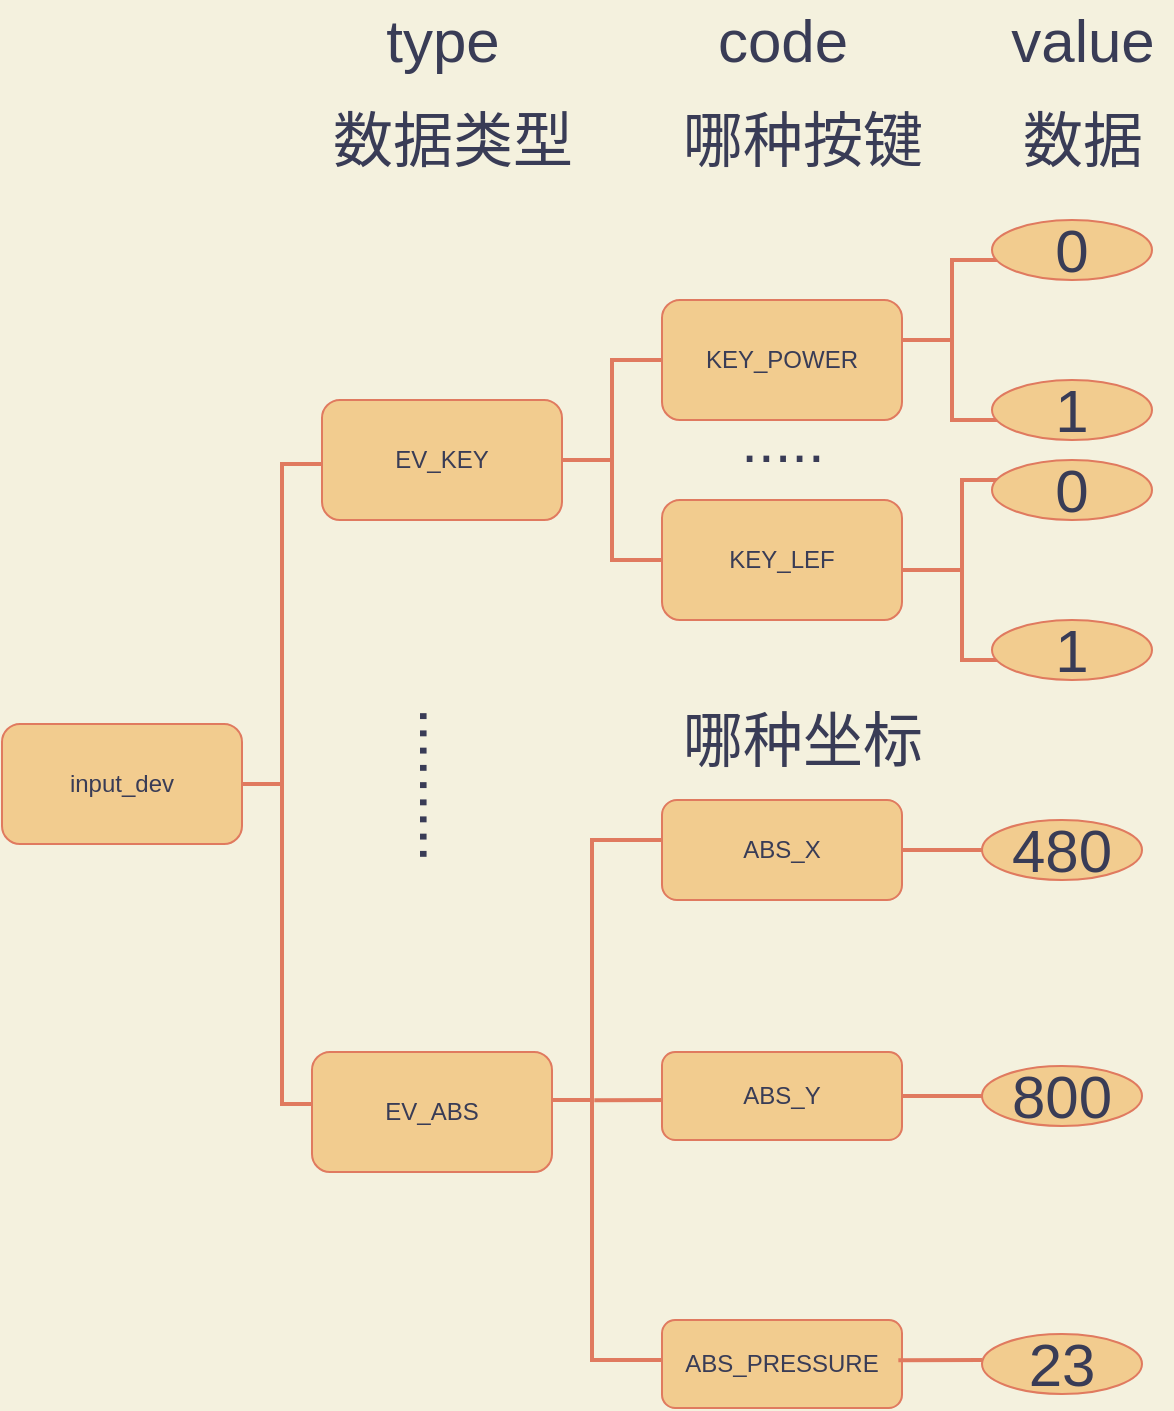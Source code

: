 <mxfile version="13.10.0" type="embed">
    <diagram id="Weqhh0mCgooDkqmdmX20" name="第 1 页">
        <mxGraphModel dx="1195" dy="745" grid="1" gridSize="10" guides="1" tooltips="1" connect="1" arrows="1" fold="1" page="1" pageScale="1" pageWidth="827" pageHeight="1169" background="#F4F1DE" math="0" shadow="0">
            <root>
                <mxCell id="0"/>
                <mxCell id="1" parent="0"/>
                <mxCell id="12" value="" style="strokeWidth=2;html=1;shape=mxgraph.flowchart.annotation_2;align=left;labelPosition=right;pointerEvents=1;rounded=0;sketch=0;fillColor=#F2CC8F;strokeColor=#E07A5F;fontColor=#393C56;horizontal=1;" vertex="1" parent="1">
                    <mxGeometry x="160" y="342" width="60" height="320" as="geometry"/>
                </mxCell>
                <mxCell id="13" value="input_dev" style="rounded=1;whiteSpace=wrap;html=1;sketch=0;strokeColor=#E07A5F;fillColor=#F2CC8F;fontColor=#393C56;" vertex="1" parent="1">
                    <mxGeometry x="50" y="472" width="120" height="60" as="geometry"/>
                </mxCell>
                <mxCell id="14" value="EV_KEY" style="rounded=1;whiteSpace=wrap;html=1;sketch=0;strokeColor=#E07A5F;fillColor=#F2CC8F;fontColor=#393C56;" vertex="1" parent="1">
                    <mxGeometry x="210" y="310" width="120" height="60" as="geometry"/>
                </mxCell>
                <mxCell id="16" value="" style="strokeWidth=2;html=1;shape=mxgraph.flowchart.annotation_2;align=left;labelPosition=right;pointerEvents=1;rounded=0;sketch=0;fillColor=#F2CC8F;fontColor=#393C56;strokeColor=#E07A5F;" vertex="1" parent="1">
                    <mxGeometry x="330" y="290" width="50" height="100" as="geometry"/>
                </mxCell>
                <mxCell id="17" value="KEY_POWER" style="rounded=1;whiteSpace=wrap;html=1;sketch=0;strokeColor=#E07A5F;fillColor=#F2CC8F;fontColor=#393C56;" vertex="1" parent="1">
                    <mxGeometry x="380" y="260" width="120" height="60" as="geometry"/>
                </mxCell>
                <mxCell id="18" value="KEY_LEF" style="rounded=1;whiteSpace=wrap;html=1;sketch=0;strokeColor=#E07A5F;fillColor=#F2CC8F;fontColor=#393C56;" vertex="1" parent="1">
                    <mxGeometry x="380" y="360" width="120" height="60" as="geometry"/>
                </mxCell>
                <mxCell id="19" value="&lt;font style=&quot;font-size: 31px&quot;&gt;.........&lt;br&gt;&lt;/font&gt;" style="text;html=1;align=center;verticalAlign=middle;resizable=0;points=[];autosize=1;fontColor=#393C56;rotation=90;spacingLeft=0;spacingTop=0;spacing=6;" vertex="1" parent="1">
                    <mxGeometry x="215" y="482" width="110" height="40" as="geometry"/>
                </mxCell>
                <mxCell id="26" value="....." style="text;html=1;align=center;verticalAlign=middle;resizable=0;points=[];autosize=1;fontColor=#393C56;strokeWidth=1;fontSize=30;" vertex="1" parent="1">
                    <mxGeometry x="410" y="310" width="60" height="40" as="geometry"/>
                </mxCell>
                <mxCell id="27" value="" style="strokeWidth=2;html=1;shape=mxgraph.flowchart.annotation_2;align=left;labelPosition=right;pointerEvents=1;rounded=0;sketch=0;fillColor=#F2CC8F;fontColor=#393C56;strokeColor=#E07A5F;" vertex="1" parent="1">
                    <mxGeometry x="500" y="240" width="50" height="80" as="geometry"/>
                </mxCell>
                <mxCell id="28" value="" style="strokeWidth=2;html=1;shape=mxgraph.flowchart.annotation_2;align=left;labelPosition=right;pointerEvents=1;rounded=0;sketch=0;fillColor=#F2CC8F;fontColor=#393C56;strokeColor=#E07A5F;" vertex="1" parent="1">
                    <mxGeometry x="500" y="350" width="60" height="90" as="geometry"/>
                </mxCell>
                <mxCell id="30" value="value" style="text;html=1;align=center;verticalAlign=middle;resizable=0;points=[];autosize=1;fontSize=30;fontColor=#393C56;" vertex="1" parent="1">
                    <mxGeometry x="545" y="110" width="90" height="40" as="geometry"/>
                </mxCell>
                <mxCell id="31" value="哪种按键" style="text;html=1;align=center;verticalAlign=middle;resizable=0;points=[];autosize=1;fontSize=30;fontColor=#393C56;" vertex="1" parent="1">
                    <mxGeometry x="380" y="160" width="140" height="40" as="geometry"/>
                </mxCell>
                <mxCell id="32" value="数据类型" style="text;html=1;align=center;verticalAlign=middle;resizable=0;points=[];autosize=1;fontSize=30;fontColor=#393C56;" vertex="1" parent="1">
                    <mxGeometry x="205" y="160" width="140" height="40" as="geometry"/>
                </mxCell>
                <mxCell id="33" value="1" style="ellipse;whiteSpace=wrap;html=1;rounded=0;sketch=0;strokeColor=#E07A5F;strokeWidth=1;fillColor=#F2CC8F;fontSize=30;fontColor=#393C56;" vertex="1" parent="1">
                    <mxGeometry x="545" y="300" width="80" height="30" as="geometry"/>
                </mxCell>
                <mxCell id="37" value="1" style="ellipse;whiteSpace=wrap;html=1;rounded=0;sketch=0;strokeColor=#E07A5F;strokeWidth=1;fillColor=#F2CC8F;fontSize=30;fontColor=#393C56;" vertex="1" parent="1">
                    <mxGeometry x="545" y="420" width="80" height="30" as="geometry"/>
                </mxCell>
                <mxCell id="38" value="0" style="ellipse;whiteSpace=wrap;html=1;rounded=0;sketch=0;strokeColor=#E07A5F;strokeWidth=1;fillColor=#F2CC8F;fontSize=30;fontColor=#393C56;" vertex="1" parent="1">
                    <mxGeometry x="545" y="340" width="80" height="30" as="geometry"/>
                </mxCell>
                <mxCell id="40" value="0" style="ellipse;whiteSpace=wrap;html=1;rounded=0;sketch=0;strokeColor=#E07A5F;strokeWidth=1;fillColor=#F2CC8F;fontSize=30;fontColor=#393C56;" vertex="1" parent="1">
                    <mxGeometry x="545" y="220" width="80" height="30" as="geometry"/>
                </mxCell>
                <mxCell id="41" value="" style="strokeWidth=2;html=1;shape=mxgraph.flowchart.annotation_2;align=left;labelPosition=right;pointerEvents=1;rounded=0;sketch=0;fillColor=#F2CC8F;strokeColor=#E07A5F;fontColor=#393C56;horizontal=1;" vertex="1" parent="1">
                    <mxGeometry x="310" y="530" width="70" height="260" as="geometry"/>
                </mxCell>
                <mxCell id="45" value="" style="endArrow=none;html=1;strokeColor=#E07A5F;fillColor=#F2CC8F;fontSize=30;fontColor=#393C56;strokeWidth=2;exitX=0.531;exitY=0.485;exitDx=0;exitDy=0;exitPerimeter=0;" edge="1" parent="1">
                    <mxGeometry width="50" height="50" relative="1" as="geometry">
                        <mxPoint x="346.17" y="660.15" as="sourcePoint"/>
                        <mxPoint x="388" y="660" as="targetPoint"/>
                    </mxGeometry>
                </mxCell>
                <mxCell id="46" value="哪种坐标" style="text;html=1;align=center;verticalAlign=middle;resizable=0;points=[];autosize=1;fontSize=30;fontColor=#393C56;" vertex="1" parent="1">
                    <mxGeometry x="380" y="460" width="140" height="40" as="geometry"/>
                </mxCell>
                <mxCell id="47" value="ABS_X" style="rounded=1;whiteSpace=wrap;html=1;sketch=0;strokeColor=#E07A5F;fillColor=#F2CC8F;fontColor=#393C56;" vertex="1" parent="1">
                    <mxGeometry x="380" y="510" width="120" height="50" as="geometry"/>
                </mxCell>
                <mxCell id="49" value="ABS_Y" style="rounded=1;whiteSpace=wrap;html=1;sketch=0;strokeColor=#E07A5F;fillColor=#F2CC8F;fontColor=#393C56;" vertex="1" parent="1">
                    <mxGeometry x="380" y="636" width="120" height="44" as="geometry"/>
                </mxCell>
                <mxCell id="50" value="ABS_PRESSURE" style="rounded=1;whiteSpace=wrap;html=1;sketch=0;strokeColor=#E07A5F;fillColor=#F2CC8F;fontColor=#393C56;" vertex="1" parent="1">
                    <mxGeometry x="380" y="770" width="120" height="44" as="geometry"/>
                </mxCell>
                <mxCell id="51" value="480" style="ellipse;whiteSpace=wrap;html=1;rounded=0;sketch=0;strokeColor=#E07A5F;strokeWidth=1;fillColor=#F2CC8F;fontSize=30;fontColor=#393C56;" vertex="1" parent="1">
                    <mxGeometry x="540" y="520" width="80" height="30" as="geometry"/>
                </mxCell>
                <mxCell id="52" value="800" style="ellipse;whiteSpace=wrap;html=1;rounded=0;sketch=0;strokeColor=#E07A5F;strokeWidth=1;fillColor=#F2CC8F;fontSize=30;fontColor=#393C56;" vertex="1" parent="1">
                    <mxGeometry x="540" y="643" width="80" height="30" as="geometry"/>
                </mxCell>
                <mxCell id="54" value="23" style="ellipse;whiteSpace=wrap;html=1;rounded=0;sketch=0;strokeColor=#E07A5F;strokeWidth=1;fillColor=#F2CC8F;fontSize=30;fontColor=#393C56;" vertex="1" parent="1">
                    <mxGeometry x="540" y="777" width="80" height="30" as="geometry"/>
                </mxCell>
                <mxCell id="56" value="" style="endArrow=none;html=1;strokeColor=#E07A5F;fillColor=#F2CC8F;fontSize=30;fontColor=#393C56;strokeWidth=2;exitX=1;exitY=0.5;exitDx=0;exitDy=0;entryX=0;entryY=0.5;entryDx=0;entryDy=0;" edge="1" parent="1" source="47" target="51">
                    <mxGeometry width="50" height="50" relative="1" as="geometry">
                        <mxPoint x="356.17" y="670.15" as="sourcePoint"/>
                        <mxPoint x="398" y="670" as="targetPoint"/>
                    </mxGeometry>
                </mxCell>
                <mxCell id="57" value="" style="endArrow=none;html=1;strokeColor=#E07A5F;fillColor=#F2CC8F;fontSize=30;fontColor=#393C56;strokeWidth=2;exitX=0;exitY=0.5;exitDx=0;exitDy=0;entryX=1;entryY=0.5;entryDx=0;entryDy=0;" edge="1" parent="1" source="52" target="49">
                    <mxGeometry width="50" height="50" relative="1" as="geometry">
                        <mxPoint x="500" y="720" as="sourcePoint"/>
                        <mxPoint x="408" y="680" as="targetPoint"/>
                    </mxGeometry>
                </mxCell>
                <mxCell id="58" value="" style="endArrow=none;html=1;strokeColor=#E07A5F;fillColor=#F2CC8F;fontSize=30;fontColor=#393C56;strokeWidth=2;exitX=0.531;exitY=0.485;exitDx=0;exitDy=0;exitPerimeter=0;" edge="1" parent="1">
                    <mxGeometry width="50" height="50" relative="1" as="geometry">
                        <mxPoint x="498.17" y="790.15" as="sourcePoint"/>
                        <mxPoint x="540" y="790" as="targetPoint"/>
                    </mxGeometry>
                </mxCell>
                <mxCell id="60" value="EV_ABS" style="rounded=1;whiteSpace=wrap;html=1;sketch=0;strokeColor=#E07A5F;fillColor=#F2CC8F;fontColor=#393C56;" vertex="1" parent="1">
                    <mxGeometry x="205" y="636" width="120" height="60" as="geometry"/>
                </mxCell>
                <mxCell id="61" value="type" style="text;html=1;align=center;verticalAlign=middle;resizable=0;points=[];autosize=1;fontSize=30;fontColor=#393C56;" vertex="1" parent="1">
                    <mxGeometry x="235" y="110" width="70" height="40" as="geometry"/>
                </mxCell>
                <mxCell id="62" value="code" style="text;html=1;align=center;verticalAlign=middle;resizable=0;points=[];autosize=1;fontSize=30;fontColor=#393C56;" vertex="1" parent="1">
                    <mxGeometry x="400" y="110" width="80" height="40" as="geometry"/>
                </mxCell>
                <mxCell id="64" value="数据" style="text;html=1;align=center;verticalAlign=middle;resizable=0;points=[];autosize=1;fontSize=30;fontColor=#393C56;" vertex="1" parent="1">
                    <mxGeometry x="550" y="160" width="80" height="40" as="geometry"/>
                </mxCell>
            </root>
        </mxGraphModel>
    </diagram>
</mxfile>